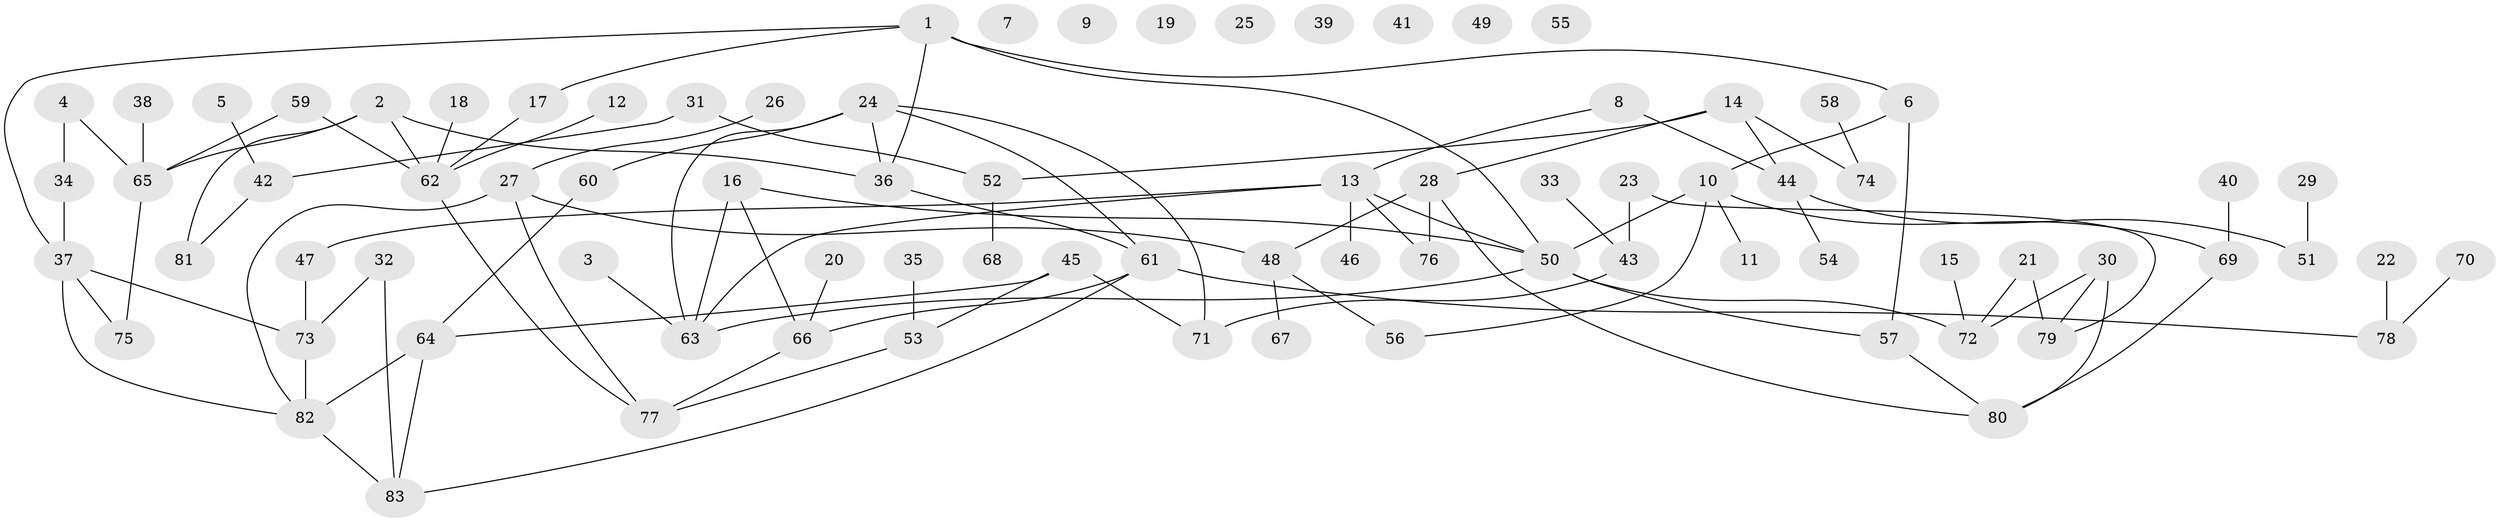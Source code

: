 // coarse degree distribution, {5: 0.11764705882352941, 6: 0.0784313725490196, 4: 0.17647058823529413, 2: 0.23529411764705882, 1: 0.23529411764705882, 3: 0.1568627450980392}
// Generated by graph-tools (version 1.1) at 2025/35/03/04/25 23:35:56]
// undirected, 83 vertices, 104 edges
graph export_dot {
  node [color=gray90,style=filled];
  1;
  2;
  3;
  4;
  5;
  6;
  7;
  8;
  9;
  10;
  11;
  12;
  13;
  14;
  15;
  16;
  17;
  18;
  19;
  20;
  21;
  22;
  23;
  24;
  25;
  26;
  27;
  28;
  29;
  30;
  31;
  32;
  33;
  34;
  35;
  36;
  37;
  38;
  39;
  40;
  41;
  42;
  43;
  44;
  45;
  46;
  47;
  48;
  49;
  50;
  51;
  52;
  53;
  54;
  55;
  56;
  57;
  58;
  59;
  60;
  61;
  62;
  63;
  64;
  65;
  66;
  67;
  68;
  69;
  70;
  71;
  72;
  73;
  74;
  75;
  76;
  77;
  78;
  79;
  80;
  81;
  82;
  83;
  1 -- 6;
  1 -- 17;
  1 -- 36;
  1 -- 37;
  1 -- 50;
  2 -- 36;
  2 -- 62;
  2 -- 65;
  2 -- 81;
  3 -- 63;
  4 -- 34;
  4 -- 65;
  5 -- 42;
  6 -- 10;
  6 -- 57;
  8 -- 13;
  8 -- 44;
  10 -- 11;
  10 -- 50;
  10 -- 56;
  10 -- 69;
  12 -- 62;
  13 -- 46;
  13 -- 47;
  13 -- 50;
  13 -- 63;
  13 -- 76;
  14 -- 28;
  14 -- 44;
  14 -- 52;
  14 -- 74;
  15 -- 72;
  16 -- 50;
  16 -- 63;
  16 -- 66;
  17 -- 62;
  18 -- 62;
  20 -- 66;
  21 -- 72;
  21 -- 79;
  22 -- 78;
  23 -- 43;
  23 -- 79;
  24 -- 36;
  24 -- 60;
  24 -- 61;
  24 -- 63;
  24 -- 71;
  26 -- 27;
  27 -- 48;
  27 -- 77;
  27 -- 82;
  28 -- 48;
  28 -- 76;
  28 -- 80;
  29 -- 51;
  30 -- 72;
  30 -- 79;
  30 -- 80;
  31 -- 42;
  31 -- 52;
  32 -- 73;
  32 -- 83;
  33 -- 43;
  34 -- 37;
  35 -- 53;
  36 -- 61;
  37 -- 73;
  37 -- 75;
  37 -- 82;
  38 -- 65;
  40 -- 69;
  42 -- 81;
  43 -- 71;
  44 -- 51;
  44 -- 54;
  45 -- 53;
  45 -- 64;
  45 -- 71;
  47 -- 73;
  48 -- 56;
  48 -- 67;
  50 -- 57;
  50 -- 63;
  50 -- 72;
  52 -- 68;
  53 -- 77;
  57 -- 80;
  58 -- 74;
  59 -- 62;
  59 -- 65;
  60 -- 64;
  61 -- 66;
  61 -- 78;
  61 -- 83;
  62 -- 77;
  64 -- 82;
  64 -- 83;
  65 -- 75;
  66 -- 77;
  69 -- 80;
  70 -- 78;
  73 -- 82;
  82 -- 83;
}
